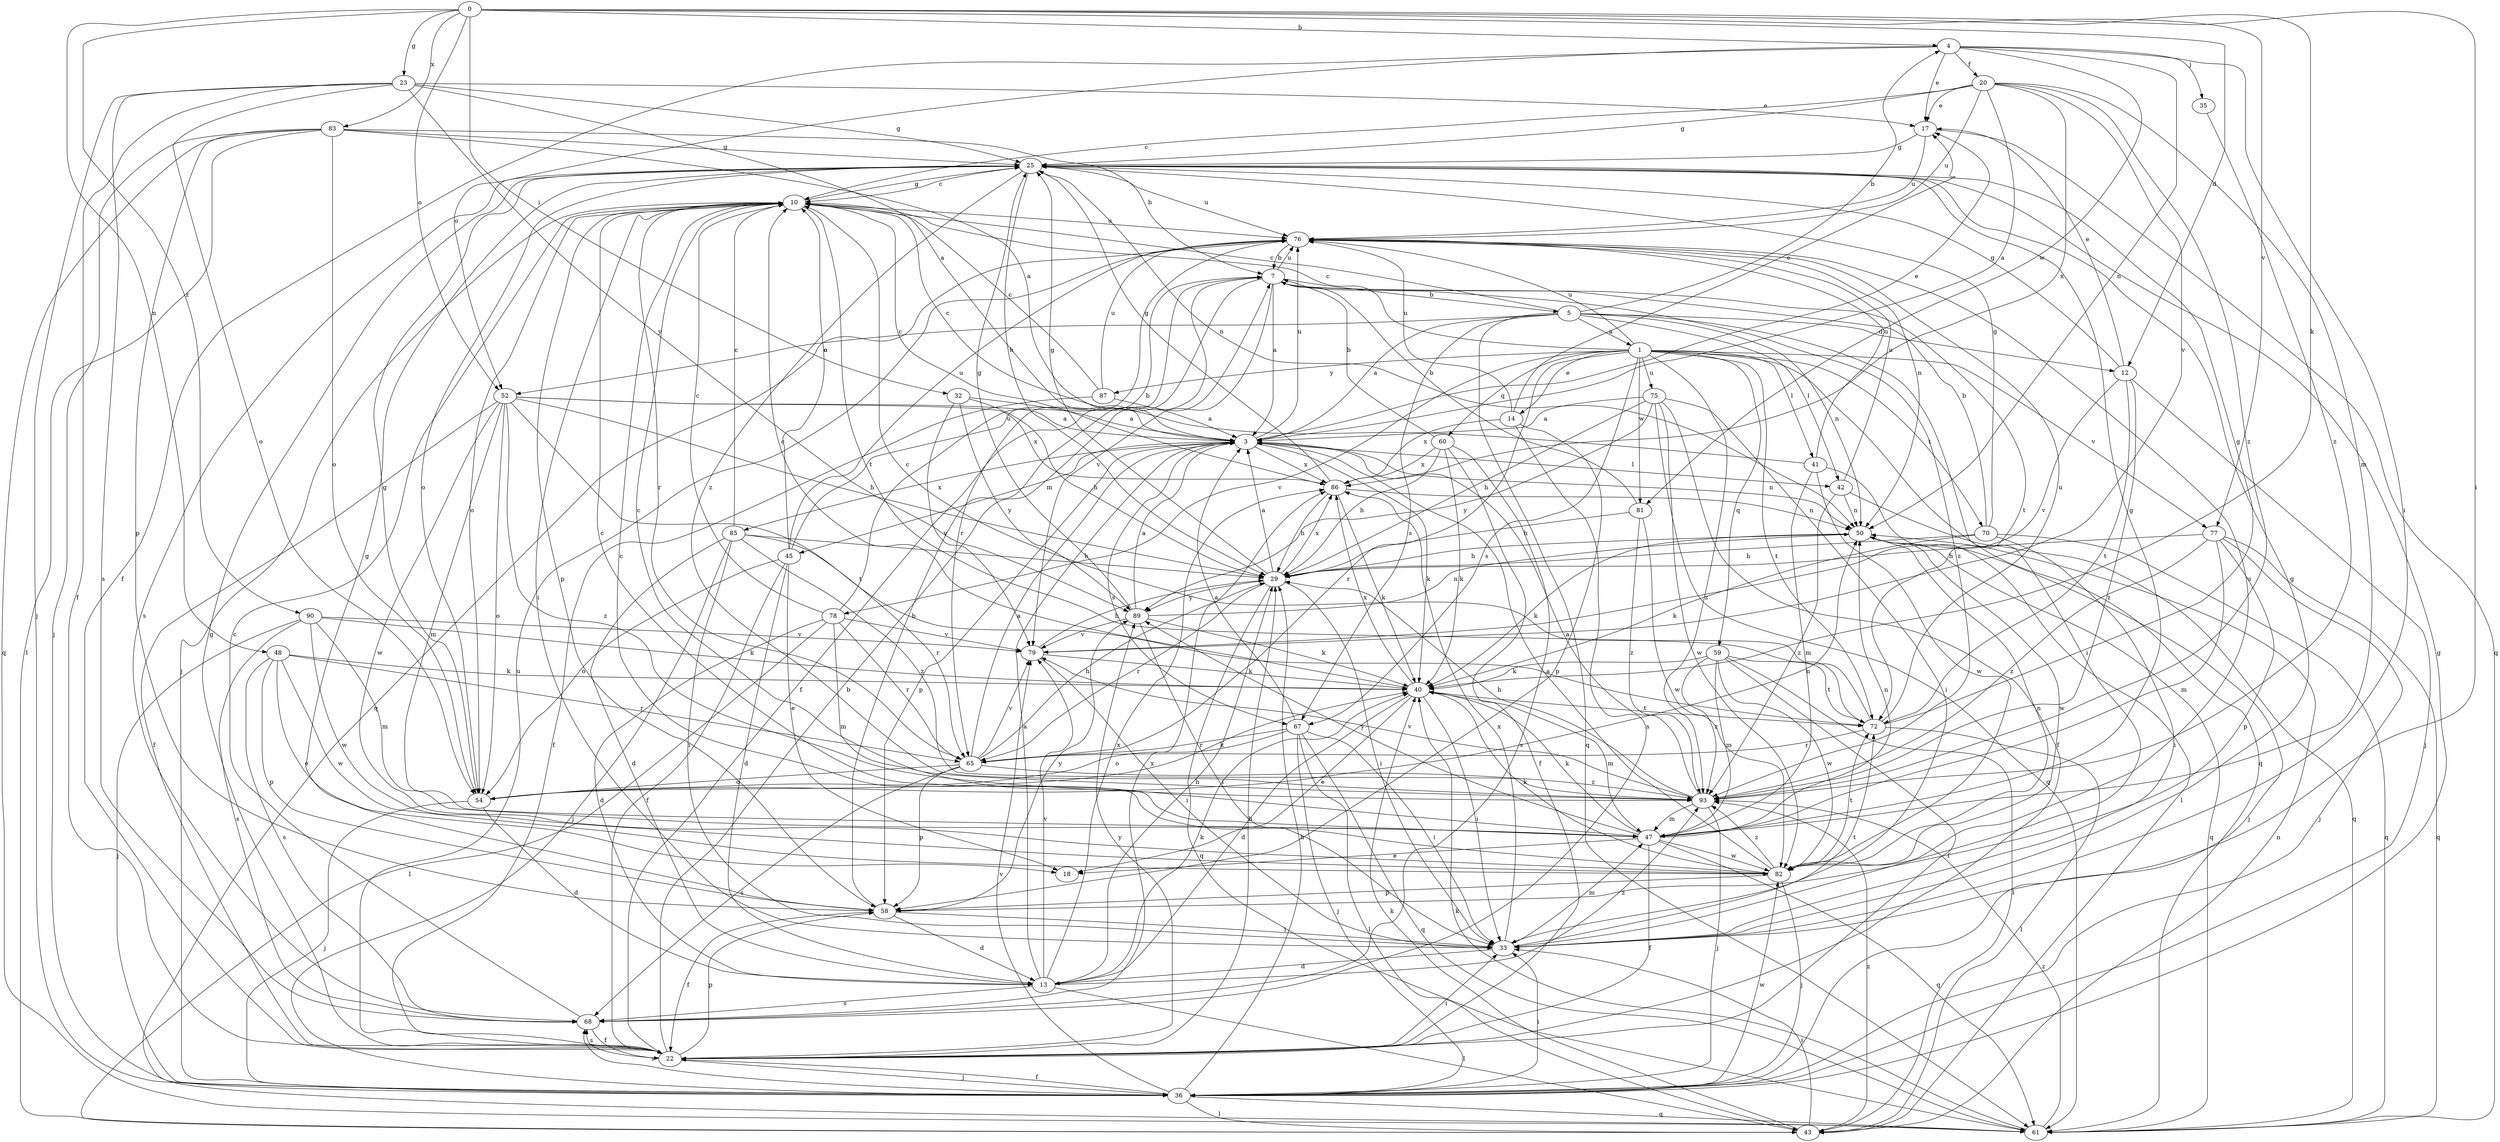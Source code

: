 strict digraph  {
0;
1;
3;
4;
5;
7;
10;
12;
13;
14;
17;
18;
20;
22;
23;
25;
29;
32;
33;
35;
36;
40;
41;
42;
43;
45;
47;
48;
50;
52;
54;
58;
59;
60;
61;
65;
67;
68;
70;
72;
75;
76;
77;
78;
79;
81;
82;
83;
85;
86;
87;
89;
90;
93;
0 -> 4  [label=b];
0 -> 12  [label=d];
0 -> 23  [label=g];
0 -> 32  [label=i];
0 -> 33  [label=i];
0 -> 40  [label=k];
0 -> 48  [label=n];
0 -> 52  [label=o];
0 -> 77  [label=v];
0 -> 83  [label=x];
0 -> 90  [label=z];
1 -> 10  [label=c];
1 -> 14  [label=e];
1 -> 41  [label=l];
1 -> 59  [label=q];
1 -> 60  [label=q];
1 -> 61  [label=q];
1 -> 65  [label=r];
1 -> 67  [label=s];
1 -> 70  [label=t];
1 -> 72  [label=t];
1 -> 75  [label=u];
1 -> 76  [label=u];
1 -> 77  [label=v];
1 -> 78  [label=v];
1 -> 81  [label=w];
1 -> 87  [label=y];
1 -> 93  [label=z];
3 -> 17  [label=e];
3 -> 40  [label=k];
3 -> 42  [label=l];
3 -> 45  [label=m];
3 -> 50  [label=n];
3 -> 58  [label=p];
3 -> 67  [label=s];
3 -> 76  [label=u];
3 -> 85  [label=x];
3 -> 86  [label=x];
4 -> 17  [label=e];
4 -> 20  [label=f];
4 -> 22  [label=f];
4 -> 33  [label=i];
4 -> 35  [label=j];
4 -> 50  [label=n];
4 -> 52  [label=o];
4 -> 81  [label=w];
5 -> 1  [label=a];
5 -> 3  [label=a];
5 -> 4  [label=b];
5 -> 10  [label=c];
5 -> 12  [label=d];
5 -> 33  [label=i];
5 -> 42  [label=l];
5 -> 50  [label=n];
5 -> 52  [label=o];
5 -> 61  [label=q];
5 -> 67  [label=s];
7 -> 3  [label=a];
7 -> 5  [label=b];
7 -> 22  [label=f];
7 -> 65  [label=r];
7 -> 72  [label=t];
7 -> 76  [label=u];
7 -> 79  [label=v];
7 -> 93  [label=z];
10 -> 25  [label=g];
10 -> 33  [label=i];
10 -> 36  [label=j];
10 -> 54  [label=o];
10 -> 58  [label=p];
10 -> 65  [label=r];
10 -> 72  [label=t];
10 -> 76  [label=u];
12 -> 17  [label=e];
12 -> 25  [label=g];
12 -> 36  [label=j];
12 -> 72  [label=t];
12 -> 79  [label=v];
12 -> 93  [label=z];
13 -> 3  [label=a];
13 -> 29  [label=h];
13 -> 40  [label=k];
13 -> 43  [label=l];
13 -> 68  [label=s];
13 -> 79  [label=v];
13 -> 86  [label=x];
13 -> 93  [label=z];
14 -> 17  [label=e];
14 -> 58  [label=p];
14 -> 68  [label=s];
14 -> 76  [label=u];
14 -> 86  [label=x];
17 -> 25  [label=g];
17 -> 61  [label=q];
17 -> 76  [label=u];
20 -> 3  [label=a];
20 -> 10  [label=c];
20 -> 17  [label=e];
20 -> 25  [label=g];
20 -> 47  [label=m];
20 -> 76  [label=u];
20 -> 79  [label=v];
20 -> 86  [label=x];
20 -> 93  [label=z];
22 -> 7  [label=b];
22 -> 25  [label=g];
22 -> 29  [label=h];
22 -> 33  [label=i];
22 -> 36  [label=j];
22 -> 58  [label=p];
22 -> 68  [label=s];
22 -> 76  [label=u];
22 -> 89  [label=y];
23 -> 3  [label=a];
23 -> 17  [label=e];
23 -> 22  [label=f];
23 -> 25  [label=g];
23 -> 36  [label=j];
23 -> 54  [label=o];
23 -> 68  [label=s];
23 -> 89  [label=y];
25 -> 10  [label=c];
25 -> 29  [label=h];
25 -> 50  [label=n];
25 -> 54  [label=o];
25 -> 68  [label=s];
25 -> 76  [label=u];
25 -> 93  [label=z];
29 -> 3  [label=a];
29 -> 25  [label=g];
29 -> 33  [label=i];
29 -> 61  [label=q];
29 -> 65  [label=r];
29 -> 86  [label=x];
29 -> 89  [label=y];
32 -> 3  [label=a];
32 -> 29  [label=h];
32 -> 79  [label=v];
32 -> 89  [label=y];
33 -> 13  [label=d];
33 -> 25  [label=g];
33 -> 47  [label=m];
33 -> 72  [label=t];
33 -> 86  [label=x];
35 -> 93  [label=z];
36 -> 22  [label=f];
36 -> 25  [label=g];
36 -> 29  [label=h];
36 -> 33  [label=i];
36 -> 43  [label=l];
36 -> 61  [label=q];
36 -> 68  [label=s];
36 -> 79  [label=v];
36 -> 82  [label=w];
40 -> 10  [label=c];
40 -> 13  [label=d];
40 -> 18  [label=e];
40 -> 33  [label=i];
40 -> 47  [label=m];
40 -> 72  [label=t];
40 -> 86  [label=x];
41 -> 10  [label=c];
41 -> 43  [label=l];
41 -> 47  [label=m];
41 -> 76  [label=u];
41 -> 82  [label=w];
42 -> 50  [label=n];
42 -> 61  [label=q];
42 -> 76  [label=u];
42 -> 93  [label=z];
43 -> 33  [label=i];
43 -> 40  [label=k];
43 -> 50  [label=n];
43 -> 93  [label=z];
45 -> 7  [label=b];
45 -> 10  [label=c];
45 -> 13  [label=d];
45 -> 18  [label=e];
45 -> 22  [label=f];
45 -> 54  [label=o];
45 -> 76  [label=u];
47 -> 10  [label=c];
47 -> 18  [label=e];
47 -> 22  [label=f];
47 -> 25  [label=g];
47 -> 40  [label=k];
47 -> 50  [label=n];
47 -> 61  [label=q];
47 -> 82  [label=w];
47 -> 89  [label=y];
48 -> 18  [label=e];
48 -> 40  [label=k];
48 -> 58  [label=p];
48 -> 65  [label=r];
48 -> 68  [label=s];
48 -> 82  [label=w];
50 -> 29  [label=h];
50 -> 36  [label=j];
50 -> 40  [label=k];
50 -> 61  [label=q];
50 -> 82  [label=w];
52 -> 3  [label=a];
52 -> 22  [label=f];
52 -> 29  [label=h];
52 -> 47  [label=m];
52 -> 54  [label=o];
52 -> 72  [label=t];
52 -> 82  [label=w];
52 -> 86  [label=x];
52 -> 93  [label=z];
54 -> 13  [label=d];
54 -> 25  [label=g];
54 -> 36  [label=j];
54 -> 40  [label=k];
54 -> 50  [label=n];
58 -> 7  [label=b];
58 -> 13  [label=d];
58 -> 22  [label=f];
58 -> 25  [label=g];
58 -> 33  [label=i];
58 -> 89  [label=y];
59 -> 22  [label=f];
59 -> 40  [label=k];
59 -> 43  [label=l];
59 -> 47  [label=m];
59 -> 72  [label=t];
59 -> 82  [label=w];
59 -> 93  [label=z];
60 -> 7  [label=b];
60 -> 22  [label=f];
60 -> 29  [label=h];
60 -> 40  [label=k];
60 -> 68  [label=s];
60 -> 86  [label=x];
61 -> 40  [label=k];
61 -> 93  [label=z];
65 -> 3  [label=a];
65 -> 29  [label=h];
65 -> 54  [label=o];
65 -> 58  [label=p];
65 -> 68  [label=s];
65 -> 79  [label=v];
65 -> 93  [label=z];
67 -> 3  [label=a];
67 -> 33  [label=i];
67 -> 36  [label=j];
67 -> 43  [label=l];
67 -> 54  [label=o];
67 -> 61  [label=q];
67 -> 65  [label=r];
68 -> 10  [label=c];
68 -> 22  [label=f];
68 -> 86  [label=x];
70 -> 7  [label=b];
70 -> 25  [label=g];
70 -> 29  [label=h];
70 -> 33  [label=i];
70 -> 40  [label=k];
70 -> 61  [label=q];
72 -> 10  [label=c];
72 -> 25  [label=g];
72 -> 43  [label=l];
72 -> 65  [label=r];
72 -> 76  [label=u];
75 -> 3  [label=a];
75 -> 22  [label=f];
75 -> 29  [label=h];
75 -> 33  [label=i];
75 -> 61  [label=q];
75 -> 82  [label=w];
75 -> 89  [label=y];
76 -> 7  [label=b];
76 -> 50  [label=n];
76 -> 61  [label=q];
77 -> 29  [label=h];
77 -> 36  [label=j];
77 -> 47  [label=m];
77 -> 58  [label=p];
77 -> 61  [label=q];
77 -> 93  [label=z];
78 -> 10  [label=c];
78 -> 13  [label=d];
78 -> 43  [label=l];
78 -> 47  [label=m];
78 -> 65  [label=r];
78 -> 76  [label=u];
78 -> 79  [label=v];
79 -> 29  [label=h];
79 -> 33  [label=i];
79 -> 40  [label=k];
81 -> 7  [label=b];
81 -> 29  [label=h];
81 -> 82  [label=w];
81 -> 93  [label=z];
82 -> 3  [label=a];
82 -> 10  [label=c];
82 -> 36  [label=j];
82 -> 40  [label=k];
82 -> 50  [label=n];
82 -> 58  [label=p];
82 -> 72  [label=t];
82 -> 76  [label=u];
82 -> 93  [label=z];
83 -> 3  [label=a];
83 -> 7  [label=b];
83 -> 25  [label=g];
83 -> 36  [label=j];
83 -> 43  [label=l];
83 -> 54  [label=o];
83 -> 58  [label=p];
83 -> 61  [label=q];
85 -> 10  [label=c];
85 -> 13  [label=d];
85 -> 29  [label=h];
85 -> 33  [label=i];
85 -> 36  [label=j];
85 -> 65  [label=r];
85 -> 93  [label=z];
86 -> 10  [label=c];
86 -> 25  [label=g];
86 -> 29  [label=h];
86 -> 40  [label=k];
86 -> 50  [label=n];
87 -> 3  [label=a];
87 -> 10  [label=c];
87 -> 22  [label=f];
87 -> 76  [label=u];
89 -> 3  [label=a];
89 -> 25  [label=g];
89 -> 33  [label=i];
89 -> 40  [label=k];
89 -> 50  [label=n];
89 -> 79  [label=v];
90 -> 36  [label=j];
90 -> 40  [label=k];
90 -> 47  [label=m];
90 -> 68  [label=s];
90 -> 79  [label=v];
90 -> 82  [label=w];
93 -> 3  [label=a];
93 -> 10  [label=c];
93 -> 29  [label=h];
93 -> 36  [label=j];
93 -> 47  [label=m];
93 -> 79  [label=v];
}
